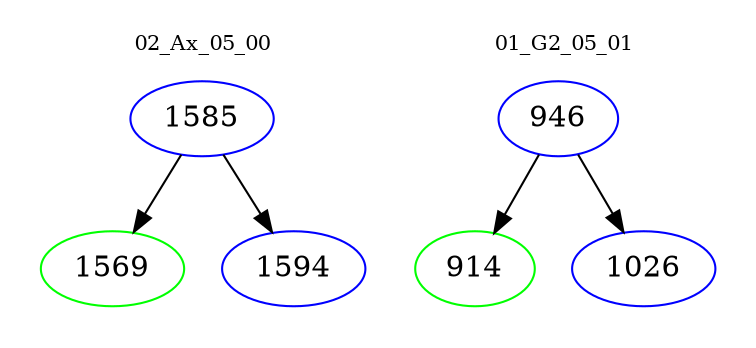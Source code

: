 digraph{
subgraph cluster_0 {
color = white
label = "02_Ax_05_00";
fontsize=10;
T0_1585 [label="1585", color="blue"]
T0_1585 -> T0_1569 [color="black"]
T0_1569 [label="1569", color="green"]
T0_1585 -> T0_1594 [color="black"]
T0_1594 [label="1594", color="blue"]
}
subgraph cluster_1 {
color = white
label = "01_G2_05_01";
fontsize=10;
T1_946 [label="946", color="blue"]
T1_946 -> T1_914 [color="black"]
T1_914 [label="914", color="green"]
T1_946 -> T1_1026 [color="black"]
T1_1026 [label="1026", color="blue"]
}
}
